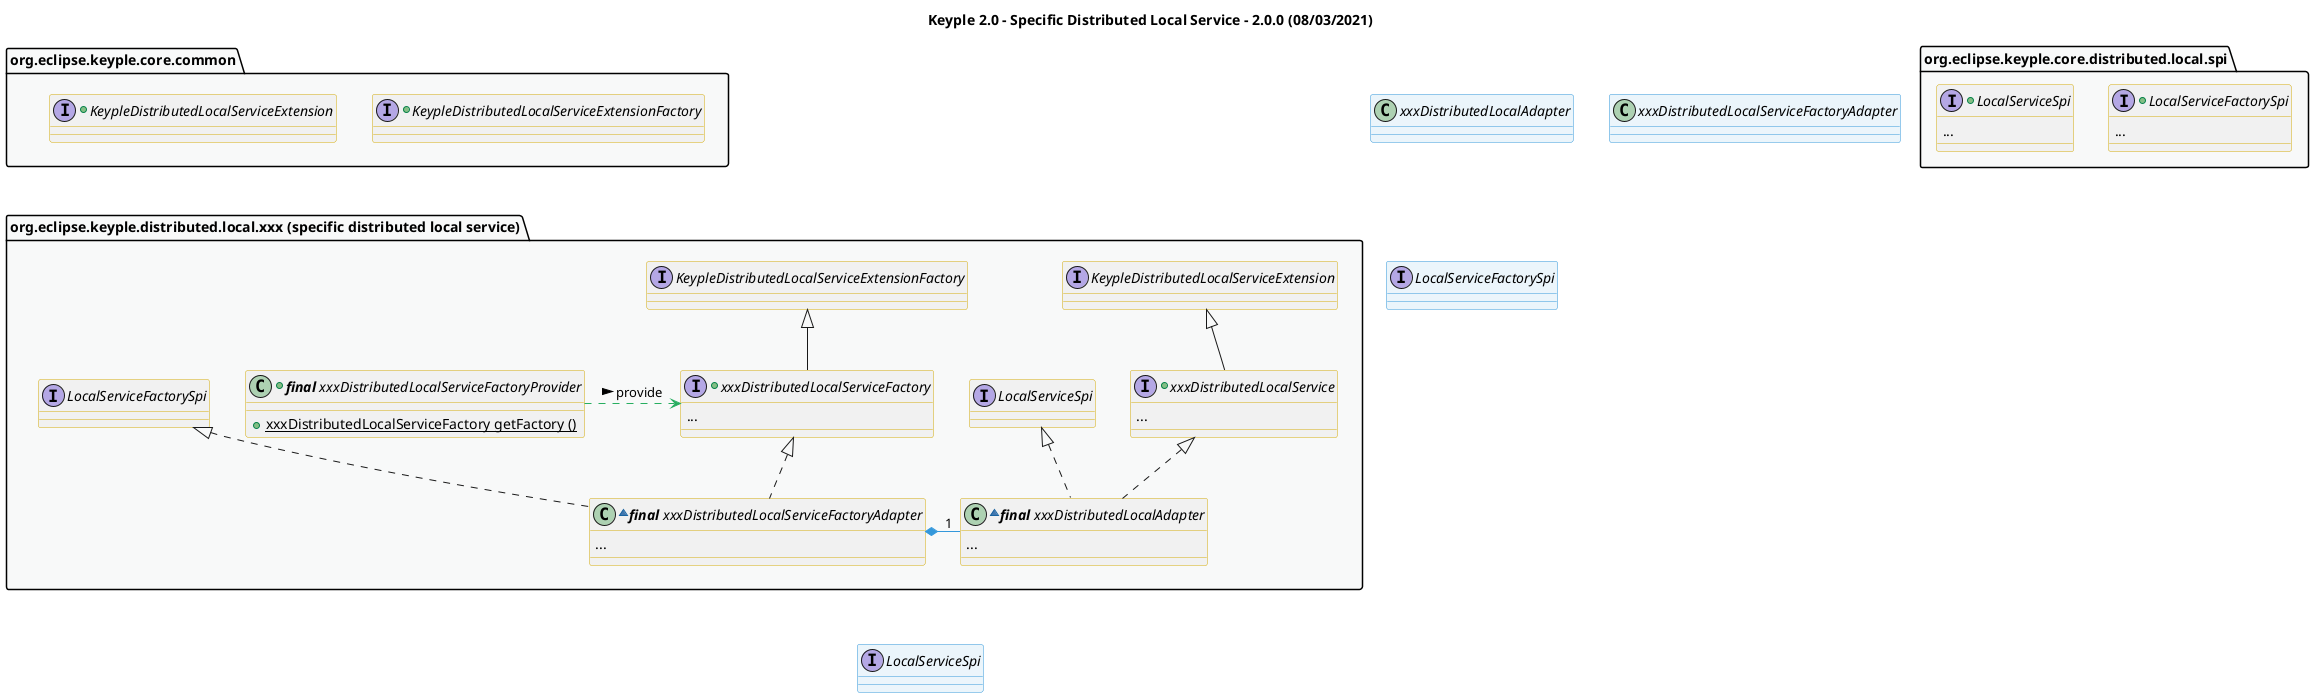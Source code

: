 @startuml
title
    Keyple 2.0 - Specific Distributed Local Service - 2.0.0 (08/03/2021)
end title

' == THEME ==

'Couleurs issues de : https://htmlcolorcodes.com/fr/tableau-de-couleur/tableau-de-couleur-design-plat/
!define C_GREY1 F8F9F9
!define C_GREY2 F2F3F4
!define C_GREY3 E5E7E9
!define C_GREY4 D7DBDD
!define C_GREY5 CACFD2
!define C_GREY6 BDC3C7
!define C_LINK 3498DB
!define C_USE 27AE60

skinparam Shadowing false
skinparam ClassFontStyle italic
skinparam ClassBorderColor #D4AC0D
skinparam stereotypeABorderColor #A9DCDF
skinparam stereotypeIBorderColor #B4A7E5
skinparam stereotypeCBorderColor #ADD1B2
skinparam stereotypeEBorderColor #EB93DF
' Red
skinparam ClassBackgroundColor<<red>> #FDEDEC
skinparam ClassBorderColor<<red>> #E74C3C
hide <<red>> stereotype
' Purple
skinparam ClassBackgroundColor<<purple>> #F4ECF7
skinparam ClassBorderColor<<purple>> #8E44AD
hide <<purple>> stereotype
' blue
skinparam ClassBackgroundColor<<blue>> #EBF5FB
skinparam ClassBorderColor<<blue>> #3498DB
hide <<blue>> stereotype
' Green
skinparam ClassBackgroundColor<<green>> #E9F7EF
skinparam ClassBorderColor<<green>> #27AE60
hide <<green>> stereotype
' Grey
skinparam ClassBackgroundColor<<grey>> #EAECEE
skinparam ClassBorderColor<<grey>> #2C3E50
hide <<grey>> stereotype

' == CONTENT ==

package "org.eclipse.keyple.core.common" as commonsApi {
    +interface KeypleDistributedLocalServiceExtensionFactory {
    }
    +interface KeypleDistributedLocalServiceExtension {
    }
}

package "org.eclipse.keyple.core.distributed.local.spi" as distributedLocalSpi {
    +interface LocalServiceFactorySpi {
        ...
    }
    +interface LocalServiceSpi {
        ...
    }
}

package "org.eclipse.keyple.distributed.local.xxx (specific distributed local service)" as specificDistributedLocalApi {
    +class "**final** xxxDistributedLocalServiceFactoryProvider" as xxxDistributedLocalServiceFactoryProvider {
        +{static} xxxDistributedLocalServiceFactory getFactory ()
    }
    +interface xxxDistributedLocalServiceFactory extends KeypleDistributedLocalServiceExtensionFactory {
        ...
    }
    +interface xxxDistributedLocalService extends KeypleDistributedLocalServiceExtension {
        ...
    }
    ' Adapters
    ~class "**final** xxxDistributedLocalServiceFactoryAdapter" as xxxDistributedLocalServiceFactoryAdapter implements xxxDistributedLocalServiceFactory, LocalServiceFactorySpi {
        ...
    }
    ~class "**final** xxxDistributedLocalAdapter" as xxxDistributedLocalAdapter implements xxxDistributedLocalService, LocalServiceSpi {
        ...
    }
}

' Associations

xxxDistributedLocalServiceFactoryProvider .right.> xxxDistributedLocalServiceFactory #C_USE : provide >
xxxDistributedLocalServiceFactoryAdapter *- "1" xxxDistributedLocalAdapter #C_LINK

' == LAYOUT ==

commonsApi -[hidden]- specificDistributedLocalApi
xxxDistributedLocalAdapter -[hidden]- LocalServiceSpi
xxxDistributedLocalServiceFactoryAdapter -[hidden]- LocalServiceSpi

' == STYLE ==

package commonsApi #C_GREY1 {}
package distributedLocalSpi #C_GREY1 {}
package specificDistributedLocalApi #C_GREY1 {}

class xxxDistributedLocalAdapter <<blue>>
class xxxDistributedLocalServiceFactoryAdapter <<blue>>
interface LocalServiceFactorySpi <<blue>>
interface LocalServiceSpi <<blue>>

@enduml